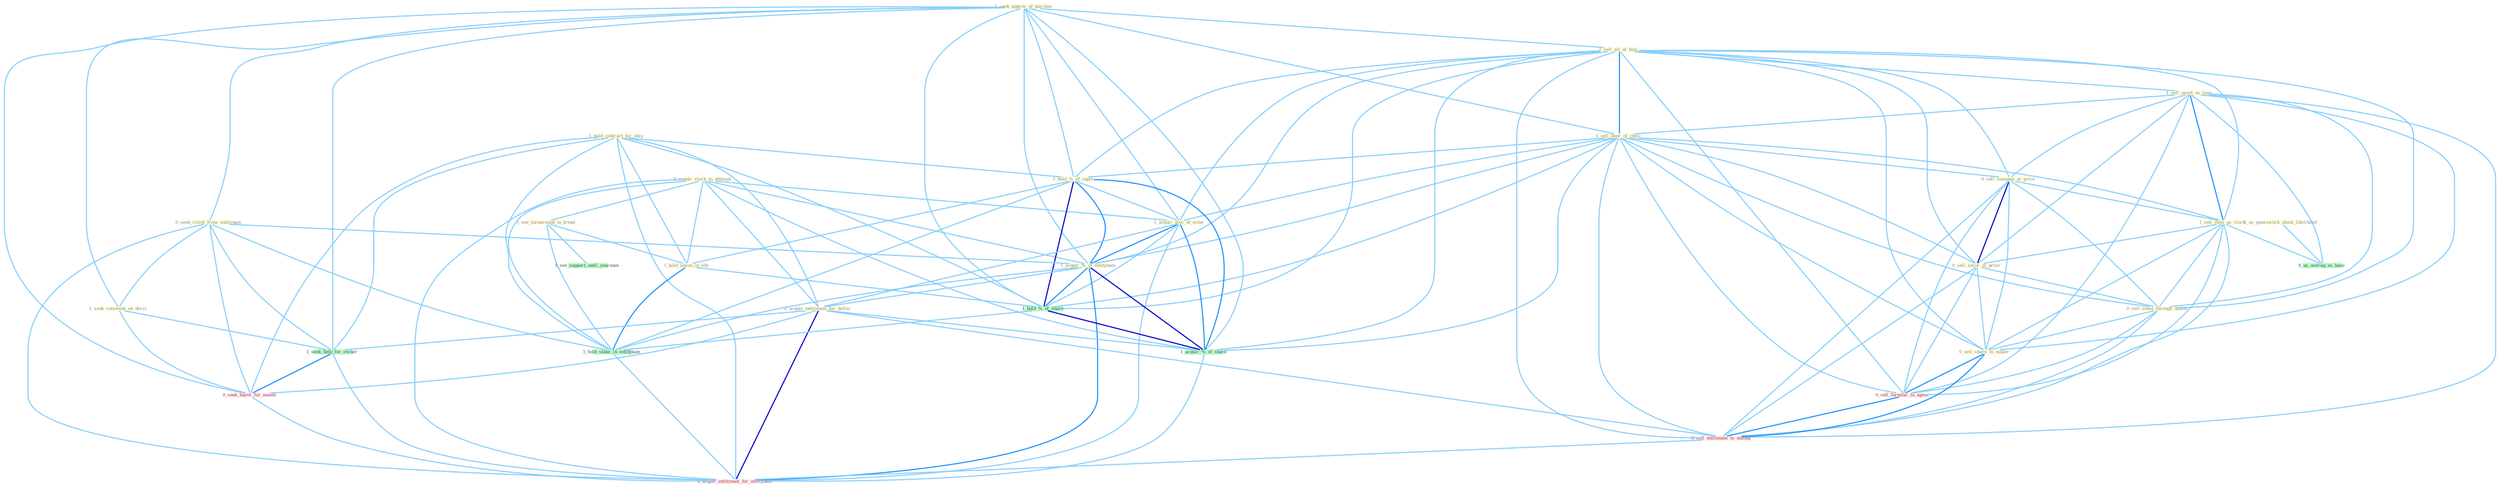 Graph G{ 
    node
    [shape=polygon,style=filled,width=.5,height=.06,color="#BDFCC9",fixedsize=true,fontsize=4,
    fontcolor="#2f4f4f"];
    {node
    [color="#ffffe0", fontcolor="#8b7d6b"] "0_acquir_stock_in_attempt " "1_seek_approv_of_purchas " "1_sell_all_of_busi " "1_hold_contract_for_ship " "1_sell_asset_as_loan " "1_sell_beer_of_choic " "0_sell_compani_at_price " "1_sell_item_as_clock " "1_us_guesswork_about_likelihood " "1_hold_%_of_capit " "0_sell_secur_at_price " "0_seek_relief_from_entitynam " "1_seek_comment_on_decis " "1_acquir_piec_of_estat " "1_see_turnaround_in_trend " "1_hold_anyon_in_life " "0_sell_some_through_dealer " "1_acquir_%_of_entitynam " "0_sell_share_to_maker " "0_acquir_entitynam_for_dollar "}
{node [color="#fff0f5", fontcolor="#b22222"] "0_seek_buyer_for_month " "0_sell_furnitur_to_agenc " "0_sell_entitynam_to_manag " "0_acquir_entitynam_for_entitynam "}
edge [color="#B0E2FF"];

	"0_acquir_stock_in_attempt " -- "1_acquir_piec_of_estat " [w="1", color="#87cefa" ];
	"0_acquir_stock_in_attempt " -- "1_see_turnaround_in_trend " [w="1", color="#87cefa" ];
	"0_acquir_stock_in_attempt " -- "1_hold_anyon_in_life " [w="1", color="#87cefa" ];
	"0_acquir_stock_in_attempt " -- "1_acquir_%_of_entitynam " [w="1", color="#87cefa" ];
	"0_acquir_stock_in_attempt " -- "0_acquir_entitynam_for_dollar " [w="1", color="#87cefa" ];
	"0_acquir_stock_in_attempt " -- "1_hold_stake_in_entitynam " [w="1", color="#87cefa" ];
	"0_acquir_stock_in_attempt " -- "1_acquir_%_of_share " [w="1", color="#87cefa" ];
	"0_acquir_stock_in_attempt " -- "0_acquir_entitynam_for_entitynam " [w="1", color="#87cefa" ];
	"1_seek_approv_of_purchas " -- "1_sell_all_of_busi " [w="1", color="#87cefa" ];
	"1_seek_approv_of_purchas " -- "1_sell_beer_of_choic " [w="1", color="#87cefa" ];
	"1_seek_approv_of_purchas " -- "1_hold_%_of_capit " [w="1", color="#87cefa" ];
	"1_seek_approv_of_purchas " -- "0_seek_relief_from_entitynam " [w="1", color="#87cefa" ];
	"1_seek_approv_of_purchas " -- "1_seek_comment_on_decis " [w="1", color="#87cefa" ];
	"1_seek_approv_of_purchas " -- "1_acquir_piec_of_estat " [w="1", color="#87cefa" ];
	"1_seek_approv_of_purchas " -- "1_acquir_%_of_entitynam " [w="1", color="#87cefa" ];
	"1_seek_approv_of_purchas " -- "1_hold_%_of_share " [w="1", color="#87cefa" ];
	"1_seek_approv_of_purchas " -- "1_seek_help_for_owner " [w="1", color="#87cefa" ];
	"1_seek_approv_of_purchas " -- "0_seek_buyer_for_month " [w="1", color="#87cefa" ];
	"1_seek_approv_of_purchas " -- "1_acquir_%_of_share " [w="1", color="#87cefa" ];
	"1_sell_all_of_busi " -- "1_sell_asset_as_loan " [w="1", color="#87cefa" ];
	"1_sell_all_of_busi " -- "1_sell_beer_of_choic " [w="2", color="#1e90ff" , len=0.8];
	"1_sell_all_of_busi " -- "0_sell_compani_at_price " [w="1", color="#87cefa" ];
	"1_sell_all_of_busi " -- "1_sell_item_as_clock " [w="1", color="#87cefa" ];
	"1_sell_all_of_busi " -- "1_hold_%_of_capit " [w="1", color="#87cefa" ];
	"1_sell_all_of_busi " -- "0_sell_secur_at_price " [w="1", color="#87cefa" ];
	"1_sell_all_of_busi " -- "1_acquir_piec_of_estat " [w="1", color="#87cefa" ];
	"1_sell_all_of_busi " -- "0_sell_some_through_dealer " [w="1", color="#87cefa" ];
	"1_sell_all_of_busi " -- "1_acquir_%_of_entitynam " [w="1", color="#87cefa" ];
	"1_sell_all_of_busi " -- "0_sell_share_to_maker " [w="1", color="#87cefa" ];
	"1_sell_all_of_busi " -- "1_hold_%_of_share " [w="1", color="#87cefa" ];
	"1_sell_all_of_busi " -- "1_acquir_%_of_share " [w="1", color="#87cefa" ];
	"1_sell_all_of_busi " -- "0_sell_furnitur_to_agenc " [w="1", color="#87cefa" ];
	"1_sell_all_of_busi " -- "0_sell_entitynam_to_manag " [w="1", color="#87cefa" ];
	"1_hold_contract_for_ship " -- "1_hold_%_of_capit " [w="1", color="#87cefa" ];
	"1_hold_contract_for_ship " -- "1_hold_anyon_in_life " [w="1", color="#87cefa" ];
	"1_hold_contract_for_ship " -- "0_acquir_entitynam_for_dollar " [w="1", color="#87cefa" ];
	"1_hold_contract_for_ship " -- "1_hold_%_of_share " [w="1", color="#87cefa" ];
	"1_hold_contract_for_ship " -- "1_hold_stake_in_entitynam " [w="1", color="#87cefa" ];
	"1_hold_contract_for_ship " -- "1_seek_help_for_owner " [w="1", color="#87cefa" ];
	"1_hold_contract_for_ship " -- "0_seek_buyer_for_month " [w="1", color="#87cefa" ];
	"1_hold_contract_for_ship " -- "0_acquir_entitynam_for_entitynam " [w="1", color="#87cefa" ];
	"1_sell_asset_as_loan " -- "1_sell_beer_of_choic " [w="1", color="#87cefa" ];
	"1_sell_asset_as_loan " -- "0_sell_compani_at_price " [w="1", color="#87cefa" ];
	"1_sell_asset_as_loan " -- "1_sell_item_as_clock " [w="2", color="#1e90ff" , len=0.8];
	"1_sell_asset_as_loan " -- "0_sell_secur_at_price " [w="1", color="#87cefa" ];
	"1_sell_asset_as_loan " -- "0_sell_some_through_dealer " [w="1", color="#87cefa" ];
	"1_sell_asset_as_loan " -- "0_sell_share_to_maker " [w="1", color="#87cefa" ];
	"1_sell_asset_as_loan " -- "0_sell_furnitur_to_agenc " [w="1", color="#87cefa" ];
	"1_sell_asset_as_loan " -- "0_us_averag_as_base " [w="1", color="#87cefa" ];
	"1_sell_asset_as_loan " -- "0_sell_entitynam_to_manag " [w="1", color="#87cefa" ];
	"1_sell_beer_of_choic " -- "0_sell_compani_at_price " [w="1", color="#87cefa" ];
	"1_sell_beer_of_choic " -- "1_sell_item_as_clock " [w="1", color="#87cefa" ];
	"1_sell_beer_of_choic " -- "1_hold_%_of_capit " [w="1", color="#87cefa" ];
	"1_sell_beer_of_choic " -- "0_sell_secur_at_price " [w="1", color="#87cefa" ];
	"1_sell_beer_of_choic " -- "1_acquir_piec_of_estat " [w="1", color="#87cefa" ];
	"1_sell_beer_of_choic " -- "0_sell_some_through_dealer " [w="1", color="#87cefa" ];
	"1_sell_beer_of_choic " -- "1_acquir_%_of_entitynam " [w="1", color="#87cefa" ];
	"1_sell_beer_of_choic " -- "0_sell_share_to_maker " [w="1", color="#87cefa" ];
	"1_sell_beer_of_choic " -- "1_hold_%_of_share " [w="1", color="#87cefa" ];
	"1_sell_beer_of_choic " -- "1_acquir_%_of_share " [w="1", color="#87cefa" ];
	"1_sell_beer_of_choic " -- "0_sell_furnitur_to_agenc " [w="1", color="#87cefa" ];
	"1_sell_beer_of_choic " -- "0_sell_entitynam_to_manag " [w="1", color="#87cefa" ];
	"0_sell_compani_at_price " -- "1_sell_item_as_clock " [w="1", color="#87cefa" ];
	"0_sell_compani_at_price " -- "0_sell_secur_at_price " [w="3", color="#0000cd" , len=0.6];
	"0_sell_compani_at_price " -- "0_sell_some_through_dealer " [w="1", color="#87cefa" ];
	"0_sell_compani_at_price " -- "0_sell_share_to_maker " [w="1", color="#87cefa" ];
	"0_sell_compani_at_price " -- "0_sell_furnitur_to_agenc " [w="1", color="#87cefa" ];
	"0_sell_compani_at_price " -- "0_sell_entitynam_to_manag " [w="1", color="#87cefa" ];
	"1_sell_item_as_clock " -- "0_sell_secur_at_price " [w="1", color="#87cefa" ];
	"1_sell_item_as_clock " -- "0_sell_some_through_dealer " [w="1", color="#87cefa" ];
	"1_sell_item_as_clock " -- "0_sell_share_to_maker " [w="1", color="#87cefa" ];
	"1_sell_item_as_clock " -- "0_sell_furnitur_to_agenc " [w="1", color="#87cefa" ];
	"1_sell_item_as_clock " -- "0_us_averag_as_base " [w="1", color="#87cefa" ];
	"1_sell_item_as_clock " -- "0_sell_entitynam_to_manag " [w="1", color="#87cefa" ];
	"1_us_guesswork_about_likelihood " -- "0_us_averag_as_base " [w="1", color="#87cefa" ];
	"1_hold_%_of_capit " -- "1_acquir_piec_of_estat " [w="1", color="#87cefa" ];
	"1_hold_%_of_capit " -- "1_hold_anyon_in_life " [w="1", color="#87cefa" ];
	"1_hold_%_of_capit " -- "1_acquir_%_of_entitynam " [w="2", color="#1e90ff" , len=0.8];
	"1_hold_%_of_capit " -- "1_hold_%_of_share " [w="3", color="#0000cd" , len=0.6];
	"1_hold_%_of_capit " -- "1_hold_stake_in_entitynam " [w="1", color="#87cefa" ];
	"1_hold_%_of_capit " -- "1_acquir_%_of_share " [w="2", color="#1e90ff" , len=0.8];
	"0_sell_secur_at_price " -- "0_sell_some_through_dealer " [w="1", color="#87cefa" ];
	"0_sell_secur_at_price " -- "0_sell_share_to_maker " [w="1", color="#87cefa" ];
	"0_sell_secur_at_price " -- "0_sell_furnitur_to_agenc " [w="1", color="#87cefa" ];
	"0_sell_secur_at_price " -- "0_sell_entitynam_to_manag " [w="1", color="#87cefa" ];
	"0_seek_relief_from_entitynam " -- "1_seek_comment_on_decis " [w="1", color="#87cefa" ];
	"0_seek_relief_from_entitynam " -- "1_acquir_%_of_entitynam " [w="1", color="#87cefa" ];
	"0_seek_relief_from_entitynam " -- "1_hold_stake_in_entitynam " [w="1", color="#87cefa" ];
	"0_seek_relief_from_entitynam " -- "1_seek_help_for_owner " [w="1", color="#87cefa" ];
	"0_seek_relief_from_entitynam " -- "0_seek_buyer_for_month " [w="1", color="#87cefa" ];
	"0_seek_relief_from_entitynam " -- "0_acquir_entitynam_for_entitynam " [w="1", color="#87cefa" ];
	"1_seek_comment_on_decis " -- "1_seek_help_for_owner " [w="1", color="#87cefa" ];
	"1_seek_comment_on_decis " -- "0_seek_buyer_for_month " [w="1", color="#87cefa" ];
	"1_acquir_piec_of_estat " -- "1_acquir_%_of_entitynam " [w="2", color="#1e90ff" , len=0.8];
	"1_acquir_piec_of_estat " -- "0_acquir_entitynam_for_dollar " [w="1", color="#87cefa" ];
	"1_acquir_piec_of_estat " -- "1_hold_%_of_share " [w="1", color="#87cefa" ];
	"1_acquir_piec_of_estat " -- "1_acquir_%_of_share " [w="2", color="#1e90ff" , len=0.8];
	"1_acquir_piec_of_estat " -- "0_acquir_entitynam_for_entitynam " [w="1", color="#87cefa" ];
	"1_see_turnaround_in_trend " -- "1_hold_anyon_in_life " [w="1", color="#87cefa" ];
	"1_see_turnaround_in_trend " -- "1_hold_stake_in_entitynam " [w="1", color="#87cefa" ];
	"1_see_turnaround_in_trend " -- "1_see_support_until_yearnum " [w="1", color="#87cefa" ];
	"1_hold_anyon_in_life " -- "1_hold_%_of_share " [w="1", color="#87cefa" ];
	"1_hold_anyon_in_life " -- "1_hold_stake_in_entitynam " [w="2", color="#1e90ff" , len=0.8];
	"0_sell_some_through_dealer " -- "0_sell_share_to_maker " [w="1", color="#87cefa" ];
	"0_sell_some_through_dealer " -- "0_sell_furnitur_to_agenc " [w="1", color="#87cefa" ];
	"0_sell_some_through_dealer " -- "0_sell_entitynam_to_manag " [w="1", color="#87cefa" ];
	"1_acquir_%_of_entitynam " -- "0_acquir_entitynam_for_dollar " [w="1", color="#87cefa" ];
	"1_acquir_%_of_entitynam " -- "1_hold_%_of_share " [w="2", color="#1e90ff" , len=0.8];
	"1_acquir_%_of_entitynam " -- "1_hold_stake_in_entitynam " [w="1", color="#87cefa" ];
	"1_acquir_%_of_entitynam " -- "1_acquir_%_of_share " [w="3", color="#0000cd" , len=0.6];
	"1_acquir_%_of_entitynam " -- "0_acquir_entitynam_for_entitynam " [w="2", color="#1e90ff" , len=0.8];
	"0_sell_share_to_maker " -- "0_sell_furnitur_to_agenc " [w="2", color="#1e90ff" , len=0.8];
	"0_sell_share_to_maker " -- "0_sell_entitynam_to_manag " [w="2", color="#1e90ff" , len=0.8];
	"0_acquir_entitynam_for_dollar " -- "1_seek_help_for_owner " [w="1", color="#87cefa" ];
	"0_acquir_entitynam_for_dollar " -- "0_seek_buyer_for_month " [w="1", color="#87cefa" ];
	"0_acquir_entitynam_for_dollar " -- "1_acquir_%_of_share " [w="1", color="#87cefa" ];
	"0_acquir_entitynam_for_dollar " -- "0_sell_entitynam_to_manag " [w="1", color="#87cefa" ];
	"0_acquir_entitynam_for_dollar " -- "0_acquir_entitynam_for_entitynam " [w="3", color="#0000cd" , len=0.6];
	"1_hold_%_of_share " -- "1_hold_stake_in_entitynam " [w="1", color="#87cefa" ];
	"1_hold_%_of_share " -- "1_acquir_%_of_share " [w="3", color="#0000cd" , len=0.6];
	"1_hold_stake_in_entitynam " -- "0_acquir_entitynam_for_entitynam " [w="1", color="#87cefa" ];
	"1_seek_help_for_owner " -- "0_seek_buyer_for_month " [w="2", color="#1e90ff" , len=0.8];
	"1_seek_help_for_owner " -- "0_acquir_entitynam_for_entitynam " [w="1", color="#87cefa" ];
	"0_seek_buyer_for_month " -- "0_acquir_entitynam_for_entitynam " [w="1", color="#87cefa" ];
	"1_acquir_%_of_share " -- "0_acquir_entitynam_for_entitynam " [w="1", color="#87cefa" ];
	"0_sell_furnitur_to_agenc " -- "0_sell_entitynam_to_manag " [w="2", color="#1e90ff" , len=0.8];
	"0_sell_entitynam_to_manag " -- "0_acquir_entitynam_for_entitynam " [w="1", color="#87cefa" ];
}